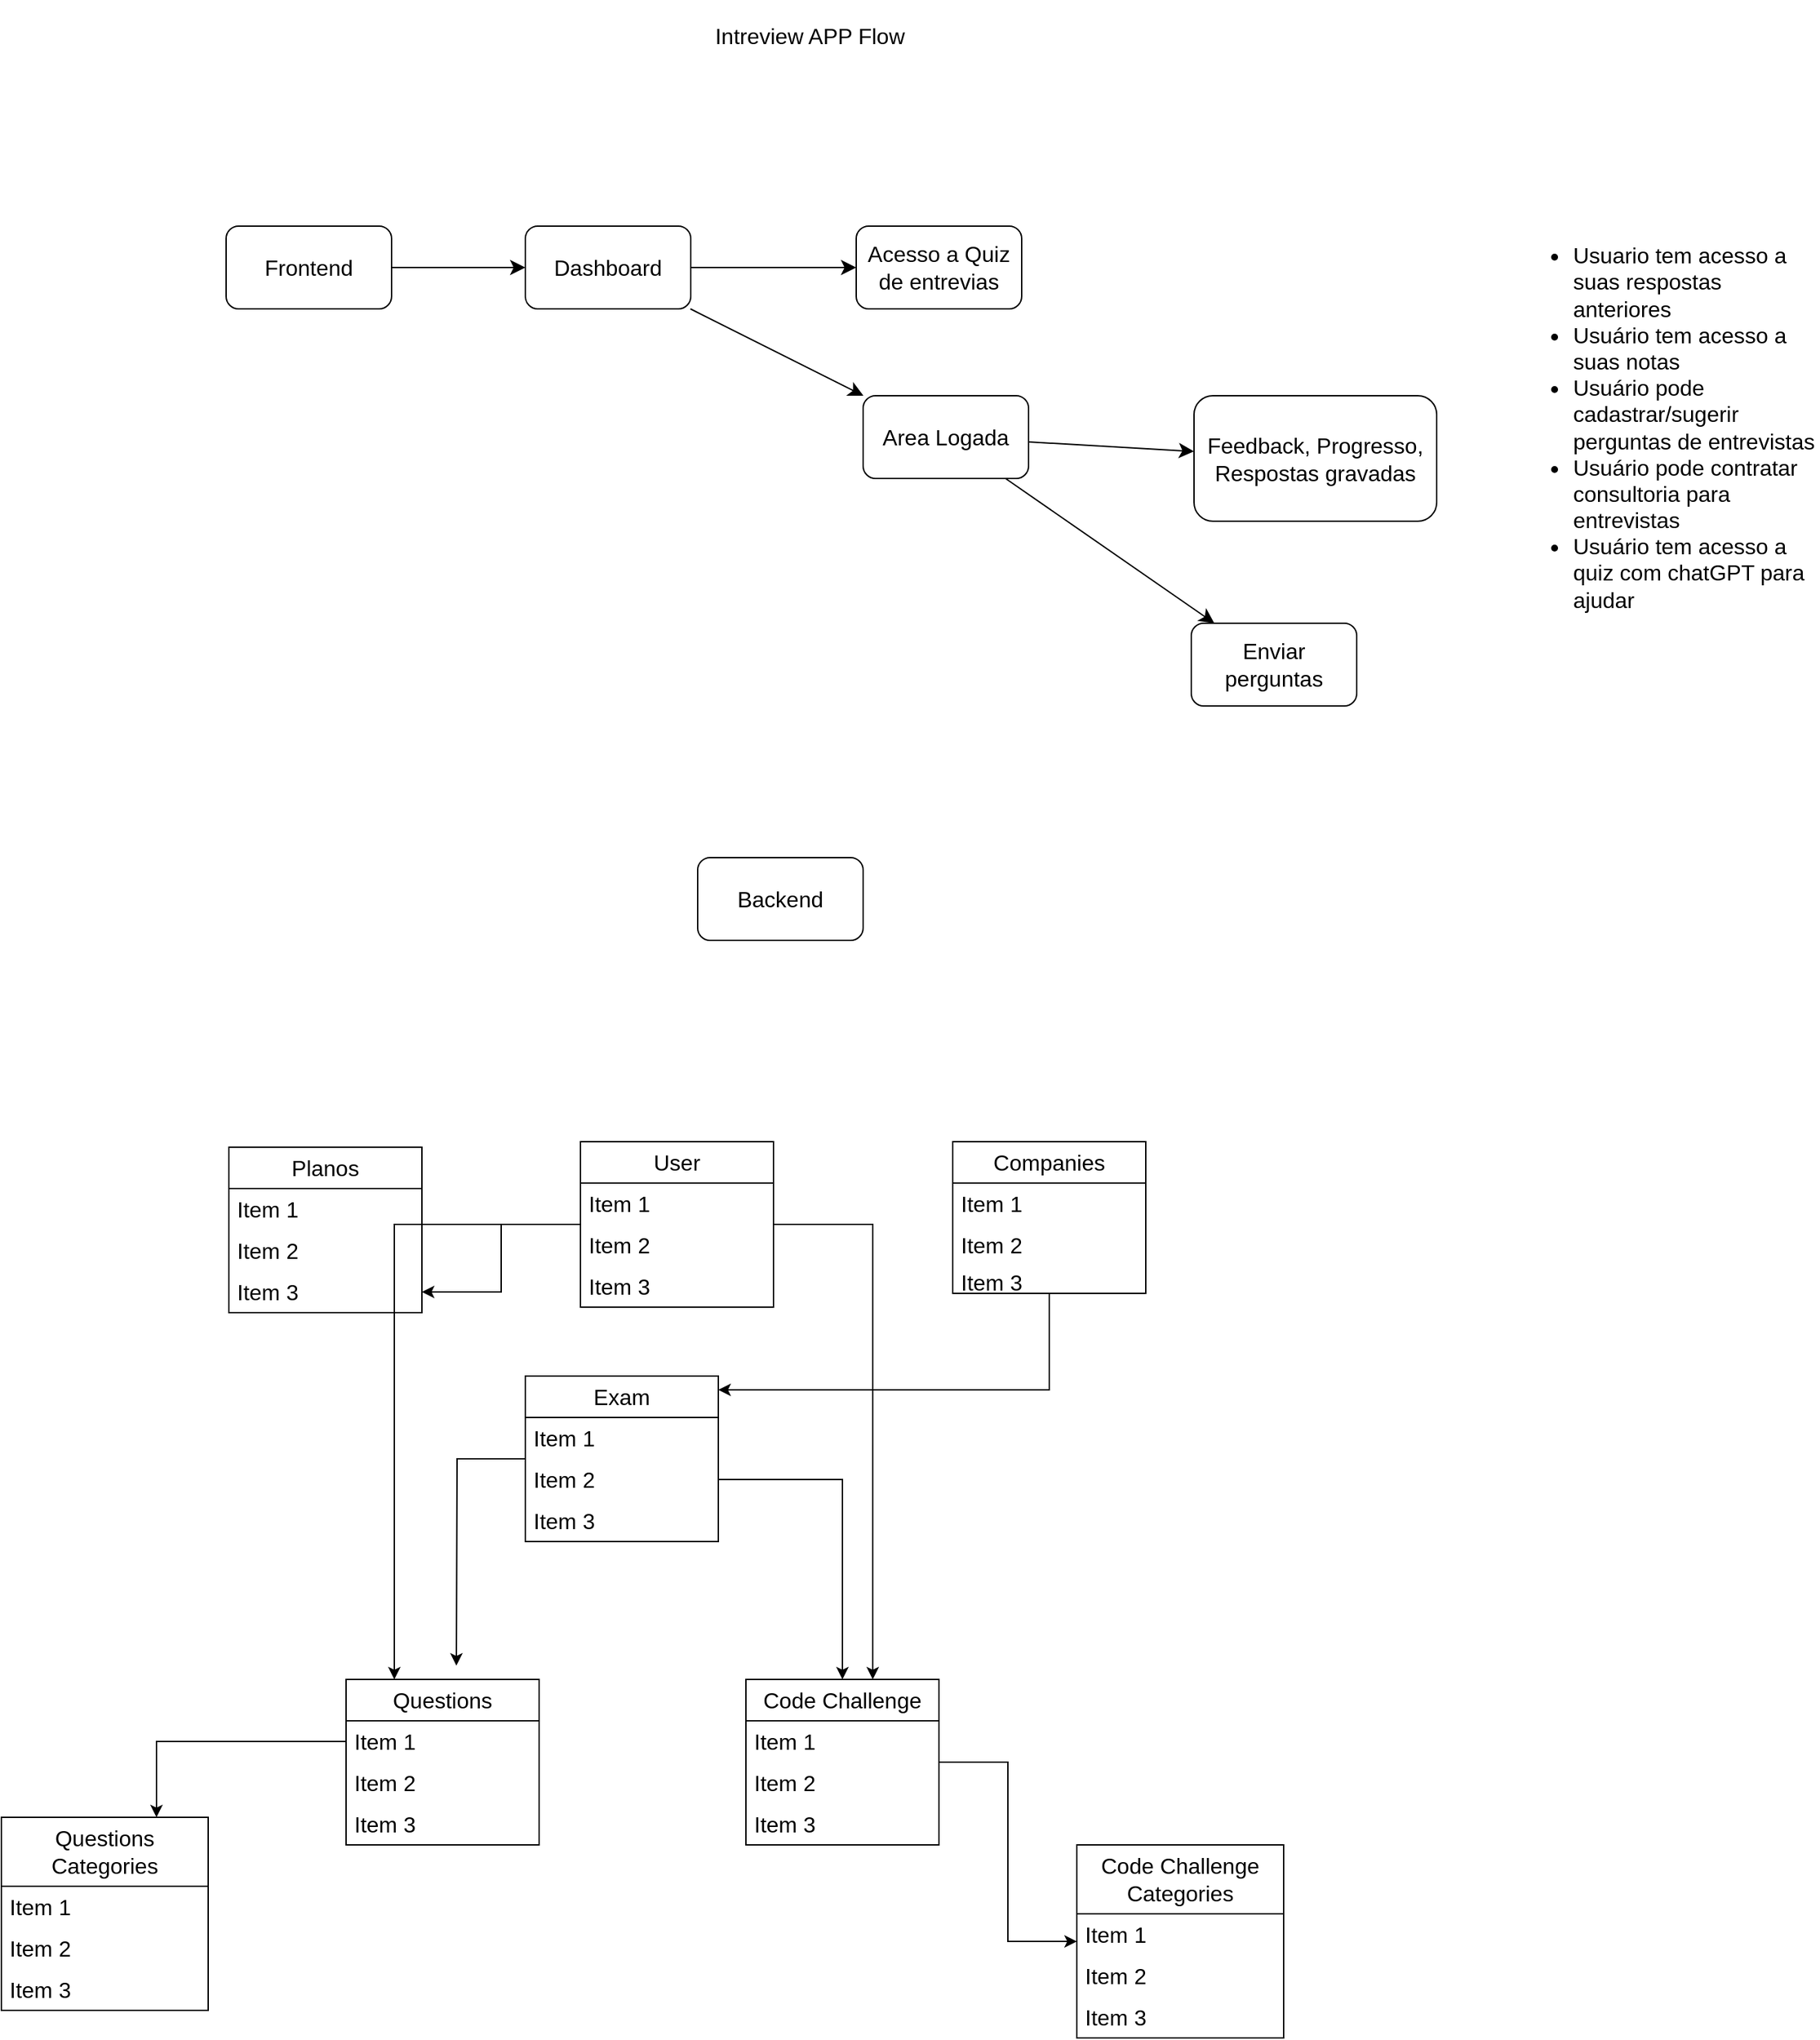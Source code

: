 <mxfile version="24.1.0" type="device">
  <diagram name="Page-1" id="SzZSaSLvAbvqqZiqP-JE">
    <mxGraphModel dx="2874" dy="1238" grid="1" gridSize="10" guides="1" tooltips="1" connect="1" arrows="1" fold="1" page="0" pageScale="1" pageWidth="850" pageHeight="1100" math="0" shadow="0">
      <root>
        <mxCell id="0" />
        <mxCell id="1" parent="0" />
        <mxCell id="xsc2IUABmwJiQl77QG9d-1" value="Intreview APP Flow" style="text;strokeColor=none;fillColor=none;html=1;align=center;verticalAlign=middle;whiteSpace=wrap;rounded=0;fontSize=16;" parent="1" vertex="1">
          <mxGeometry x="55" y="-178" width="223" height="51" as="geometry" />
        </mxCell>
        <mxCell id="xsc2IUABmwJiQl77QG9d-6" value="" style="edgeStyle=none;curved=1;rounded=0;orthogonalLoop=1;jettySize=auto;html=1;fontSize=12;startSize=8;endSize=8;" parent="1" source="xsc2IUABmwJiQl77QG9d-2" target="xsc2IUABmwJiQl77QG9d-5" edge="1">
          <mxGeometry relative="1" as="geometry" />
        </mxCell>
        <mxCell id="xsc2IUABmwJiQl77QG9d-2" value="Frontend" style="rounded=1;whiteSpace=wrap;html=1;fontSize=16;" parent="1" vertex="1">
          <mxGeometry x="-257" y="-14" width="120" height="60" as="geometry" />
        </mxCell>
        <mxCell id="xsc2IUABmwJiQl77QG9d-4" value="Backend" style="rounded=1;whiteSpace=wrap;html=1;fontSize=16;" parent="1" vertex="1">
          <mxGeometry x="85" y="444" width="120" height="60" as="geometry" />
        </mxCell>
        <mxCell id="xsc2IUABmwJiQl77QG9d-8" value="" style="edgeStyle=none;curved=1;rounded=0;orthogonalLoop=1;jettySize=auto;html=1;fontSize=12;startSize=8;endSize=8;" parent="1" source="xsc2IUABmwJiQl77QG9d-5" target="xsc2IUABmwJiQl77QG9d-7" edge="1">
          <mxGeometry relative="1" as="geometry" />
        </mxCell>
        <mxCell id="xsc2IUABmwJiQl77QG9d-10" value="" style="edgeStyle=none;curved=1;rounded=0;orthogonalLoop=1;jettySize=auto;html=1;fontSize=12;startSize=8;endSize=8;" parent="1" source="xsc2IUABmwJiQl77QG9d-5" target="xsc2IUABmwJiQl77QG9d-9" edge="1">
          <mxGeometry relative="1" as="geometry" />
        </mxCell>
        <mxCell id="xsc2IUABmwJiQl77QG9d-5" value="Dashboard" style="rounded=1;whiteSpace=wrap;html=1;fontSize=16;" parent="1" vertex="1">
          <mxGeometry x="-40" y="-14" width="120" height="60" as="geometry" />
        </mxCell>
        <mxCell id="xsc2IUABmwJiQl77QG9d-7" value="Acesso a Quiz de entrevias" style="rounded=1;whiteSpace=wrap;html=1;fontSize=16;" parent="1" vertex="1">
          <mxGeometry x="200" y="-14" width="120" height="60" as="geometry" />
        </mxCell>
        <mxCell id="xsc2IUABmwJiQl77QG9d-12" value="" style="edgeStyle=none;curved=1;rounded=0;orthogonalLoop=1;jettySize=auto;html=1;fontSize=12;startSize=8;endSize=8;" parent="1" source="xsc2IUABmwJiQl77QG9d-9" target="xsc2IUABmwJiQl77QG9d-11" edge="1">
          <mxGeometry relative="1" as="geometry" />
        </mxCell>
        <mxCell id="xsc2IUABmwJiQl77QG9d-14" value="" style="edgeStyle=none;curved=1;rounded=0;orthogonalLoop=1;jettySize=auto;html=1;fontSize=12;startSize=8;endSize=8;" parent="1" source="xsc2IUABmwJiQl77QG9d-9" target="xsc2IUABmwJiQl77QG9d-13" edge="1">
          <mxGeometry relative="1" as="geometry" />
        </mxCell>
        <mxCell id="xsc2IUABmwJiQl77QG9d-9" value="Area Logada" style="rounded=1;whiteSpace=wrap;html=1;fontSize=16;" parent="1" vertex="1">
          <mxGeometry x="205" y="109" width="120" height="60" as="geometry" />
        </mxCell>
        <mxCell id="xsc2IUABmwJiQl77QG9d-11" value="Feedback, Progresso,&lt;br&gt;Respostas gravadas&lt;br&gt;" style="rounded=1;whiteSpace=wrap;html=1;fontSize=16;" parent="1" vertex="1">
          <mxGeometry x="445" y="109" width="176" height="91" as="geometry" />
        </mxCell>
        <mxCell id="xsc2IUABmwJiQl77QG9d-13" value="Enviar perguntas" style="rounded=1;whiteSpace=wrap;html=1;fontSize=16;" parent="1" vertex="1">
          <mxGeometry x="443" y="274" width="120" height="60" as="geometry" />
        </mxCell>
        <mxCell id="xsc2IUABmwJiQl77QG9d-15" value="&lt;ul&gt;&lt;li&gt;Usuario tem acesso a suas respostas anteriores&lt;/li&gt;&lt;li&gt;Usuário tem acesso a suas notas&lt;/li&gt;&lt;li&gt;Usuário pode cadastrar/sugerir perguntas de entrevistas&lt;/li&gt;&lt;li&gt;Usuário pode contratar consultoria para entrevistas&lt;/li&gt;&lt;li&gt;Usuário tem acesso a quiz com chatGPT para ajudar&amp;nbsp;&lt;/li&gt;&lt;/ul&gt;" style="text;strokeColor=none;fillColor=none;html=1;align=left;verticalAlign=middle;whiteSpace=wrap;rounded=0;fontSize=16;" parent="1" vertex="1">
          <mxGeometry x="678" y="89" width="220" height="85" as="geometry" />
        </mxCell>
        <mxCell id="rgrQJqtuLM8Di_6Ja3vg-5" value="" style="edgeStyle=orthogonalEdgeStyle;rounded=0;orthogonalLoop=1;jettySize=auto;html=1;" parent="1" source="xsc2IUABmwJiQl77QG9d-16" target="xsc2IUABmwJiQl77QG9d-29" edge="1">
          <mxGeometry relative="1" as="geometry" />
        </mxCell>
        <mxCell id="5kY83aBNe3LM7Y091x4s-20" style="edgeStyle=orthogonalEdgeStyle;rounded=0;orthogonalLoop=1;jettySize=auto;html=1;entryX=0.25;entryY=0;entryDx=0;entryDy=0;" edge="1" parent="1" source="xsc2IUABmwJiQl77QG9d-16" target="xsc2IUABmwJiQl77QG9d-20">
          <mxGeometry relative="1" as="geometry" />
        </mxCell>
        <mxCell id="5kY83aBNe3LM7Y091x4s-21" style="edgeStyle=orthogonalEdgeStyle;rounded=0;orthogonalLoop=1;jettySize=auto;html=1;entryX=0.657;entryY=0;entryDx=0;entryDy=0;entryPerimeter=0;" edge="1" parent="1" source="xsc2IUABmwJiQl77QG9d-16" target="rgrQJqtuLM8Di_6Ja3vg-6">
          <mxGeometry relative="1" as="geometry">
            <mxPoint x="220" y="1030" as="targetPoint" />
            <Array as="points">
              <mxPoint x="212" y="710" />
            </Array>
          </mxGeometry>
        </mxCell>
        <mxCell id="xsc2IUABmwJiQl77QG9d-16" value="User" style="swimlane;fontStyle=0;childLayout=stackLayout;horizontal=1;startSize=30;horizontalStack=0;resizeParent=1;resizeParentMax=0;resizeLast=0;collapsible=1;marginBottom=0;whiteSpace=wrap;html=1;fontSize=16;" parent="1" vertex="1">
          <mxGeometry y="650" width="140" height="120" as="geometry" />
        </mxCell>
        <mxCell id="xsc2IUABmwJiQl77QG9d-17" value="Item 1" style="text;strokeColor=none;fillColor=none;align=left;verticalAlign=middle;spacingLeft=4;spacingRight=4;overflow=hidden;points=[[0,0.5],[1,0.5]];portConstraint=eastwest;rotatable=0;whiteSpace=wrap;html=1;fontSize=16;" parent="xsc2IUABmwJiQl77QG9d-16" vertex="1">
          <mxGeometry y="30" width="140" height="30" as="geometry" />
        </mxCell>
        <mxCell id="xsc2IUABmwJiQl77QG9d-18" value="Item 2" style="text;strokeColor=none;fillColor=none;align=left;verticalAlign=middle;spacingLeft=4;spacingRight=4;overflow=hidden;points=[[0,0.5],[1,0.5]];portConstraint=eastwest;rotatable=0;whiteSpace=wrap;html=1;fontSize=16;" parent="xsc2IUABmwJiQl77QG9d-16" vertex="1">
          <mxGeometry y="60" width="140" height="30" as="geometry" />
        </mxCell>
        <mxCell id="xsc2IUABmwJiQl77QG9d-19" value="Item 3" style="text;strokeColor=none;fillColor=none;align=left;verticalAlign=middle;spacingLeft=4;spacingRight=4;overflow=hidden;points=[[0,0.5],[1,0.5]];portConstraint=eastwest;rotatable=0;whiteSpace=wrap;html=1;fontSize=16;" parent="xsc2IUABmwJiQl77QG9d-16" vertex="1">
          <mxGeometry y="90" width="140" height="30" as="geometry" />
        </mxCell>
        <mxCell id="xsc2IUABmwJiQl77QG9d-20" value="Questions" style="swimlane;fontStyle=0;childLayout=stackLayout;horizontal=1;startSize=30;horizontalStack=0;resizeParent=1;resizeParentMax=0;resizeLast=0;collapsible=1;marginBottom=0;whiteSpace=wrap;html=1;fontSize=16;" parent="1" vertex="1">
          <mxGeometry x="-170" y="1040" width="140" height="120" as="geometry" />
        </mxCell>
        <mxCell id="xsc2IUABmwJiQl77QG9d-21" value="Item 1" style="text;strokeColor=none;fillColor=none;align=left;verticalAlign=middle;spacingLeft=4;spacingRight=4;overflow=hidden;points=[[0,0.5],[1,0.5]];portConstraint=eastwest;rotatable=0;whiteSpace=wrap;html=1;fontSize=16;" parent="xsc2IUABmwJiQl77QG9d-20" vertex="1">
          <mxGeometry y="30" width="140" height="30" as="geometry" />
        </mxCell>
        <mxCell id="xsc2IUABmwJiQl77QG9d-22" value="Item 2" style="text;strokeColor=none;fillColor=none;align=left;verticalAlign=middle;spacingLeft=4;spacingRight=4;overflow=hidden;points=[[0,0.5],[1,0.5]];portConstraint=eastwest;rotatable=0;whiteSpace=wrap;html=1;fontSize=16;" parent="xsc2IUABmwJiQl77QG9d-20" vertex="1">
          <mxGeometry y="60" width="140" height="30" as="geometry" />
        </mxCell>
        <mxCell id="xsc2IUABmwJiQl77QG9d-23" value="Item 3" style="text;strokeColor=none;fillColor=none;align=left;verticalAlign=middle;spacingLeft=4;spacingRight=4;overflow=hidden;points=[[0,0.5],[1,0.5]];portConstraint=eastwest;rotatable=0;whiteSpace=wrap;html=1;fontSize=16;" parent="xsc2IUABmwJiQl77QG9d-20" vertex="1">
          <mxGeometry y="90" width="140" height="30" as="geometry" />
        </mxCell>
        <mxCell id="xsc2IUABmwJiQl77QG9d-26" value="Planos" style="swimlane;fontStyle=0;childLayout=stackLayout;horizontal=1;startSize=30;horizontalStack=0;resizeParent=1;resizeParentMax=0;resizeLast=0;collapsible=1;marginBottom=0;whiteSpace=wrap;html=1;fontSize=16;" parent="1" vertex="1">
          <mxGeometry x="-255" y="654" width="140" height="120" as="geometry" />
        </mxCell>
        <mxCell id="xsc2IUABmwJiQl77QG9d-27" value="Item 1" style="text;strokeColor=none;fillColor=none;align=left;verticalAlign=middle;spacingLeft=4;spacingRight=4;overflow=hidden;points=[[0,0.5],[1,0.5]];portConstraint=eastwest;rotatable=0;whiteSpace=wrap;html=1;fontSize=16;" parent="xsc2IUABmwJiQl77QG9d-26" vertex="1">
          <mxGeometry y="30" width="140" height="30" as="geometry" />
        </mxCell>
        <mxCell id="xsc2IUABmwJiQl77QG9d-28" value="Item 2" style="text;strokeColor=none;fillColor=none;align=left;verticalAlign=middle;spacingLeft=4;spacingRight=4;overflow=hidden;points=[[0,0.5],[1,0.5]];portConstraint=eastwest;rotatable=0;whiteSpace=wrap;html=1;fontSize=16;" parent="xsc2IUABmwJiQl77QG9d-26" vertex="1">
          <mxGeometry y="60" width="140" height="30" as="geometry" />
        </mxCell>
        <mxCell id="xsc2IUABmwJiQl77QG9d-29" value="Item 3" style="text;strokeColor=none;fillColor=none;align=left;verticalAlign=middle;spacingLeft=4;spacingRight=4;overflow=hidden;points=[[0,0.5],[1,0.5]];portConstraint=eastwest;rotatable=0;whiteSpace=wrap;html=1;fontSize=16;" parent="xsc2IUABmwJiQl77QG9d-26" vertex="1">
          <mxGeometry y="90" width="140" height="30" as="geometry" />
        </mxCell>
        <mxCell id="rgrQJqtuLM8Di_6Ja3vg-1" value="Companies" style="swimlane;fontStyle=0;childLayout=stackLayout;horizontal=1;startSize=30;horizontalStack=0;resizeParent=1;resizeParentMax=0;resizeLast=0;collapsible=1;marginBottom=0;whiteSpace=wrap;html=1;fontSize=16;" parent="1" vertex="1">
          <mxGeometry x="270" y="650" width="140" height="110" as="geometry" />
        </mxCell>
        <mxCell id="rgrQJqtuLM8Di_6Ja3vg-2" value="Item 1" style="text;strokeColor=none;fillColor=none;align=left;verticalAlign=middle;spacingLeft=4;spacingRight=4;overflow=hidden;points=[[0,0.5],[1,0.5]];portConstraint=eastwest;rotatable=0;whiteSpace=wrap;html=1;fontSize=16;" parent="rgrQJqtuLM8Di_6Ja3vg-1" vertex="1">
          <mxGeometry y="30" width="140" height="30" as="geometry" />
        </mxCell>
        <mxCell id="rgrQJqtuLM8Di_6Ja3vg-3" value="Item 2" style="text;strokeColor=none;fillColor=none;align=left;verticalAlign=middle;spacingLeft=4;spacingRight=4;overflow=hidden;points=[[0,0.5],[1,0.5]];portConstraint=eastwest;rotatable=0;whiteSpace=wrap;html=1;fontSize=16;" parent="rgrQJqtuLM8Di_6Ja3vg-1" vertex="1">
          <mxGeometry y="60" width="140" height="30" as="geometry" />
        </mxCell>
        <mxCell id="rgrQJqtuLM8Di_6Ja3vg-4" value="Item 3" style="text;strokeColor=none;fillColor=none;align=left;verticalAlign=middle;spacingLeft=4;spacingRight=4;overflow=hidden;points=[[0,0.5],[1,0.5]];portConstraint=eastwest;rotatable=0;whiteSpace=wrap;html=1;fontSize=16;" parent="rgrQJqtuLM8Di_6Ja3vg-1" vertex="1">
          <mxGeometry y="90" width="140" height="20" as="geometry" />
        </mxCell>
        <mxCell id="5kY83aBNe3LM7Y091x4s-17" style="edgeStyle=orthogonalEdgeStyle;rounded=0;orthogonalLoop=1;jettySize=auto;html=1;" edge="1" parent="1" source="rgrQJqtuLM8Di_6Ja3vg-6" target="5kY83aBNe3LM7Y091x4s-13">
          <mxGeometry relative="1" as="geometry" />
        </mxCell>
        <mxCell id="rgrQJqtuLM8Di_6Ja3vg-6" value="Code Challenge" style="swimlane;fontStyle=0;childLayout=stackLayout;horizontal=1;startSize=30;horizontalStack=0;resizeParent=1;resizeParentMax=0;resizeLast=0;collapsible=1;marginBottom=0;whiteSpace=wrap;html=1;fontSize=16;" parent="1" vertex="1">
          <mxGeometry x="120" y="1040" width="140" height="120" as="geometry" />
        </mxCell>
        <mxCell id="rgrQJqtuLM8Di_6Ja3vg-7" value="Item 1" style="text;strokeColor=none;fillColor=none;align=left;verticalAlign=middle;spacingLeft=4;spacingRight=4;overflow=hidden;points=[[0,0.5],[1,0.5]];portConstraint=eastwest;rotatable=0;whiteSpace=wrap;html=1;fontSize=16;" parent="rgrQJqtuLM8Di_6Ja3vg-6" vertex="1">
          <mxGeometry y="30" width="140" height="30" as="geometry" />
        </mxCell>
        <mxCell id="rgrQJqtuLM8Di_6Ja3vg-8" value="Item 2" style="text;strokeColor=none;fillColor=none;align=left;verticalAlign=middle;spacingLeft=4;spacingRight=4;overflow=hidden;points=[[0,0.5],[1,0.5]];portConstraint=eastwest;rotatable=0;whiteSpace=wrap;html=1;fontSize=16;" parent="rgrQJqtuLM8Di_6Ja3vg-6" vertex="1">
          <mxGeometry y="60" width="140" height="30" as="geometry" />
        </mxCell>
        <mxCell id="rgrQJqtuLM8Di_6Ja3vg-9" value="Item 3" style="text;strokeColor=none;fillColor=none;align=left;verticalAlign=middle;spacingLeft=4;spacingRight=4;overflow=hidden;points=[[0,0.5],[1,0.5]];portConstraint=eastwest;rotatable=0;whiteSpace=wrap;html=1;fontSize=16;" parent="rgrQJqtuLM8Di_6Ja3vg-6" vertex="1">
          <mxGeometry y="90" width="140" height="30" as="geometry" />
        </mxCell>
        <mxCell id="5kY83aBNe3LM7Y091x4s-6" style="edgeStyle=orthogonalEdgeStyle;rounded=0;orthogonalLoop=1;jettySize=auto;html=1;" edge="1" parent="1" source="5kY83aBNe3LM7Y091x4s-2">
          <mxGeometry relative="1" as="geometry">
            <mxPoint x="-90" y="1030" as="targetPoint" />
          </mxGeometry>
        </mxCell>
        <mxCell id="5kY83aBNe3LM7Y091x4s-2" value="Exam" style="swimlane;fontStyle=0;childLayout=stackLayout;horizontal=1;startSize=30;horizontalStack=0;resizeParent=1;resizeParentMax=0;resizeLast=0;collapsible=1;marginBottom=0;whiteSpace=wrap;html=1;fontSize=16;" vertex="1" parent="1">
          <mxGeometry x="-40" y="820" width="140" height="120" as="geometry" />
        </mxCell>
        <mxCell id="5kY83aBNe3LM7Y091x4s-3" value="Item 1" style="text;strokeColor=none;fillColor=none;align=left;verticalAlign=middle;spacingLeft=4;spacingRight=4;overflow=hidden;points=[[0,0.5],[1,0.5]];portConstraint=eastwest;rotatable=0;whiteSpace=wrap;html=1;fontSize=16;" vertex="1" parent="5kY83aBNe3LM7Y091x4s-2">
          <mxGeometry y="30" width="140" height="30" as="geometry" />
        </mxCell>
        <mxCell id="5kY83aBNe3LM7Y091x4s-4" value="Item 2" style="text;strokeColor=none;fillColor=none;align=left;verticalAlign=middle;spacingLeft=4;spacingRight=4;overflow=hidden;points=[[0,0.5],[1,0.5]];portConstraint=eastwest;rotatable=0;whiteSpace=wrap;html=1;fontSize=16;" vertex="1" parent="5kY83aBNe3LM7Y091x4s-2">
          <mxGeometry y="60" width="140" height="30" as="geometry" />
        </mxCell>
        <mxCell id="5kY83aBNe3LM7Y091x4s-5" value="Item 3" style="text;strokeColor=none;fillColor=none;align=left;verticalAlign=middle;spacingLeft=4;spacingRight=4;overflow=hidden;points=[[0,0.5],[1,0.5]];portConstraint=eastwest;rotatable=0;whiteSpace=wrap;html=1;fontSize=16;" vertex="1" parent="5kY83aBNe3LM7Y091x4s-2">
          <mxGeometry y="90" width="140" height="30" as="geometry" />
        </mxCell>
        <mxCell id="5kY83aBNe3LM7Y091x4s-7" style="edgeStyle=orthogonalEdgeStyle;rounded=0;orthogonalLoop=1;jettySize=auto;html=1;" edge="1" parent="1" source="5kY83aBNe3LM7Y091x4s-4" target="rgrQJqtuLM8Di_6Ja3vg-6">
          <mxGeometry relative="1" as="geometry" />
        </mxCell>
        <mxCell id="5kY83aBNe3LM7Y091x4s-8" value="Questions Categories" style="swimlane;fontStyle=0;childLayout=stackLayout;horizontal=1;startSize=50;horizontalStack=0;resizeParent=1;resizeParentMax=0;resizeLast=0;collapsible=1;marginBottom=0;whiteSpace=wrap;html=1;fontSize=16;" vertex="1" parent="1">
          <mxGeometry x="-420" y="1140" width="150" height="140" as="geometry" />
        </mxCell>
        <mxCell id="5kY83aBNe3LM7Y091x4s-9" value="Item 1" style="text;strokeColor=none;fillColor=none;align=left;verticalAlign=middle;spacingLeft=4;spacingRight=4;overflow=hidden;points=[[0,0.5],[1,0.5]];portConstraint=eastwest;rotatable=0;whiteSpace=wrap;html=1;fontSize=16;" vertex="1" parent="5kY83aBNe3LM7Y091x4s-8">
          <mxGeometry y="50" width="150" height="30" as="geometry" />
        </mxCell>
        <mxCell id="5kY83aBNe3LM7Y091x4s-10" value="Item 2" style="text;strokeColor=none;fillColor=none;align=left;verticalAlign=middle;spacingLeft=4;spacingRight=4;overflow=hidden;points=[[0,0.5],[1,0.5]];portConstraint=eastwest;rotatable=0;whiteSpace=wrap;html=1;fontSize=16;" vertex="1" parent="5kY83aBNe3LM7Y091x4s-8">
          <mxGeometry y="80" width="150" height="30" as="geometry" />
        </mxCell>
        <mxCell id="5kY83aBNe3LM7Y091x4s-11" value="Item 3" style="text;strokeColor=none;fillColor=none;align=left;verticalAlign=middle;spacingLeft=4;spacingRight=4;overflow=hidden;points=[[0,0.5],[1,0.5]];portConstraint=eastwest;rotatable=0;whiteSpace=wrap;html=1;fontSize=16;" vertex="1" parent="5kY83aBNe3LM7Y091x4s-8">
          <mxGeometry y="110" width="150" height="30" as="geometry" />
        </mxCell>
        <mxCell id="5kY83aBNe3LM7Y091x4s-12" style="edgeStyle=orthogonalEdgeStyle;rounded=0;orthogonalLoop=1;jettySize=auto;html=1;entryX=0.75;entryY=0;entryDx=0;entryDy=0;" edge="1" parent="1" source="xsc2IUABmwJiQl77QG9d-21" target="5kY83aBNe3LM7Y091x4s-8">
          <mxGeometry relative="1" as="geometry" />
        </mxCell>
        <mxCell id="5kY83aBNe3LM7Y091x4s-13" value="Code Challenge Categories" style="swimlane;fontStyle=0;childLayout=stackLayout;horizontal=1;startSize=50;horizontalStack=0;resizeParent=1;resizeParentMax=0;resizeLast=0;collapsible=1;marginBottom=0;whiteSpace=wrap;html=1;fontSize=16;" vertex="1" parent="1">
          <mxGeometry x="360" y="1160" width="150" height="140" as="geometry" />
        </mxCell>
        <mxCell id="5kY83aBNe3LM7Y091x4s-14" value="Item 1" style="text;strokeColor=none;fillColor=none;align=left;verticalAlign=middle;spacingLeft=4;spacingRight=4;overflow=hidden;points=[[0,0.5],[1,0.5]];portConstraint=eastwest;rotatable=0;whiteSpace=wrap;html=1;fontSize=16;" vertex="1" parent="5kY83aBNe3LM7Y091x4s-13">
          <mxGeometry y="50" width="150" height="30" as="geometry" />
        </mxCell>
        <mxCell id="5kY83aBNe3LM7Y091x4s-15" value="Item 2" style="text;strokeColor=none;fillColor=none;align=left;verticalAlign=middle;spacingLeft=4;spacingRight=4;overflow=hidden;points=[[0,0.5],[1,0.5]];portConstraint=eastwest;rotatable=0;whiteSpace=wrap;html=1;fontSize=16;" vertex="1" parent="5kY83aBNe3LM7Y091x4s-13">
          <mxGeometry y="80" width="150" height="30" as="geometry" />
        </mxCell>
        <mxCell id="5kY83aBNe3LM7Y091x4s-16" value="Item 3" style="text;strokeColor=none;fillColor=none;align=left;verticalAlign=middle;spacingLeft=4;spacingRight=4;overflow=hidden;points=[[0,0.5],[1,0.5]];portConstraint=eastwest;rotatable=0;whiteSpace=wrap;html=1;fontSize=16;" vertex="1" parent="5kY83aBNe3LM7Y091x4s-13">
          <mxGeometry y="110" width="150" height="30" as="geometry" />
        </mxCell>
        <mxCell id="5kY83aBNe3LM7Y091x4s-19" style="edgeStyle=orthogonalEdgeStyle;rounded=0;orthogonalLoop=1;jettySize=auto;html=1;" edge="1" parent="1" target="5kY83aBNe3LM7Y091x4s-2">
          <mxGeometry relative="1" as="geometry">
            <mxPoint x="340" y="760" as="sourcePoint" />
            <Array as="points">
              <mxPoint x="340" y="830" />
            </Array>
          </mxGeometry>
        </mxCell>
      </root>
    </mxGraphModel>
  </diagram>
</mxfile>
